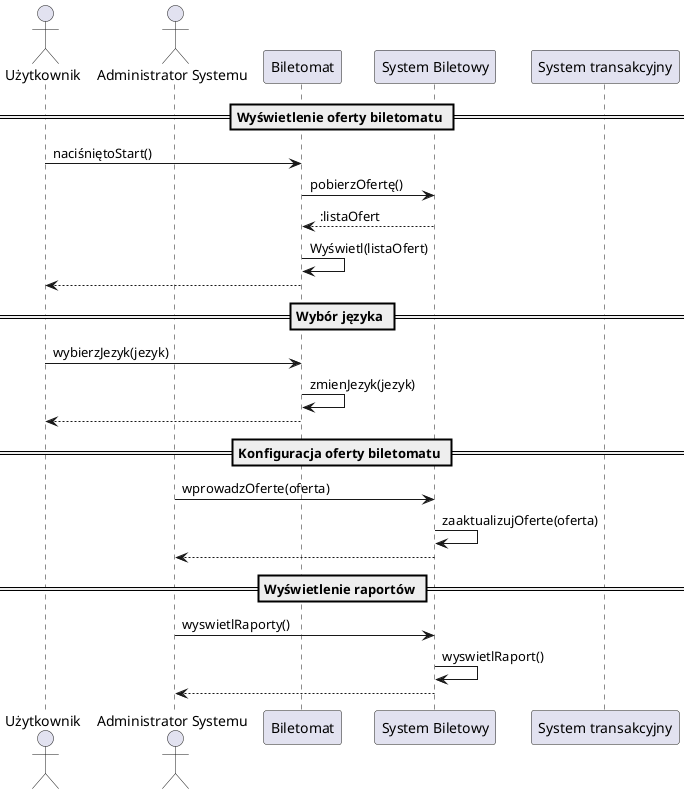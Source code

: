 @startuml
actor User as "Użytkownik"
actor Admin as "Administrator Systemu"
participant TicketMachine as "Biletomat"
participant TicketSystem as "System Biletowy"
participant PaymentSystem as "System transakcyjny"

== Wyświetlenie oferty biletomatu ==

User -> TicketMachine : naciśniętoStart()
TicketMachine -> TicketSystem : pobierzOfertę()
TicketSystem --> TicketMachine : :listaOfert
TicketMachine -> TicketMachine : Wyświetl(listaOfert)
TicketMachine --> User

== Wybór języka ==

User -> TicketMachine : wybierzJezyk(jezyk)
TicketMachine -> TicketMachine : zmienJezyk(jezyk)
TicketMachine --> User

== Konfiguracja oferty biletomatu ==

Admin -> TicketSystem : wprowadzOferte(oferta)
TicketSystem -> TicketSystem : zaaktualizujOferte(oferta)
TicketSystem --> Admin

== Wyświetlenie raportów ==

Admin -> TicketSystem : wyswietlRaporty()
TicketSystem -> TicketSystem : wyswietlRaport()
TicketSystem --> Admin 


@enduml
